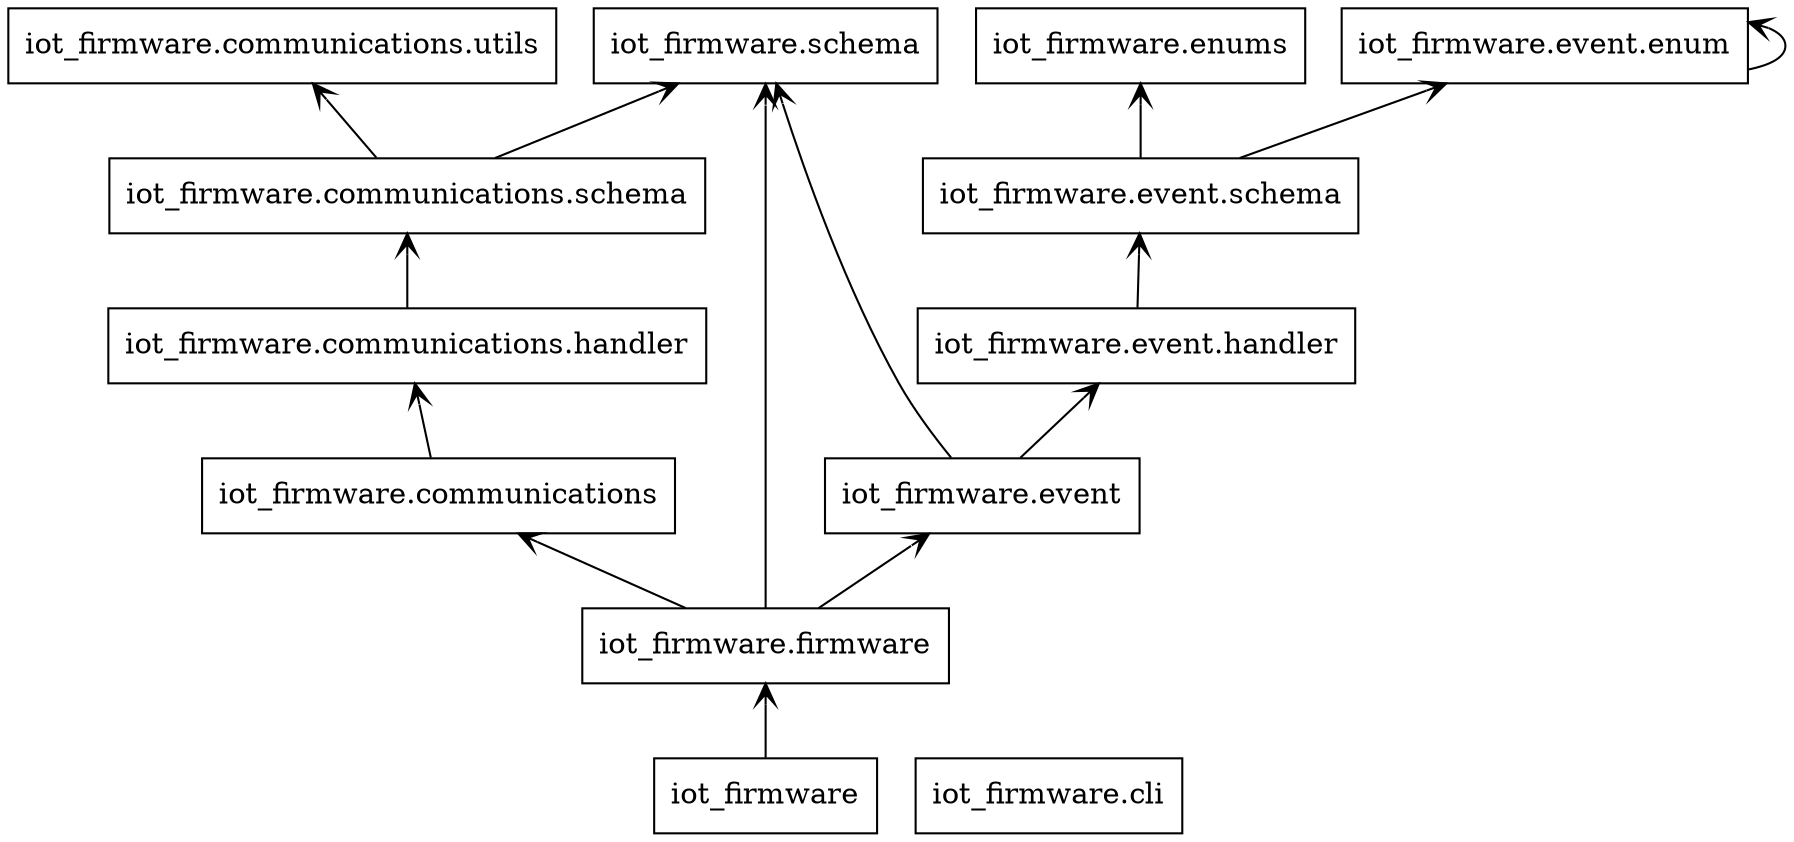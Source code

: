 digraph "packages" {
rankdir=BT
charset="utf-8"
"iot_firmware" [color="black", label="iot_firmware", shape="box", style="solid"];
"iot_firmware.cli" [color="black", label="iot_firmware.cli", shape="box", style="solid"];
"iot_firmware.communications" [color="black", label="iot_firmware.communications", shape="box", style="solid"];
"iot_firmware.communications.handler" [color="black", label="iot_firmware.communications.handler", shape="box", style="solid"];
"iot_firmware.communications.schema" [color="black", label="iot_firmware.communications.schema", shape="box", style="solid"];
"iot_firmware.communications.utils" [color="black", label="iot_firmware.communications.utils", shape="box", style="solid"];
"iot_firmware.enums" [color="black", label="iot_firmware.enums", shape="box", style="solid"];
"iot_firmware.event" [color="black", label="iot_firmware.event", shape="box", style="solid"];
"iot_firmware.event.enum" [color="black", label="iot_firmware.event.enum", shape="box", style="solid"];
"iot_firmware.event.handler" [color="black", label="iot_firmware.event.handler", shape="box", style="solid"];
"iot_firmware.event.schema" [color="black", label="iot_firmware.event.schema", shape="box", style="solid"];
"iot_firmware.firmware" [color="black", label="iot_firmware.firmware", shape="box", style="solid"];
"iot_firmware.schema" [color="black", label="iot_firmware.schema", shape="box", style="solid"];
"iot_firmware" -> "iot_firmware.firmware" [arrowhead="open", arrowtail="none"];
"iot_firmware.communications" -> "iot_firmware.communications.handler" [arrowhead="open", arrowtail="none"];
"iot_firmware.communications.handler" -> "iot_firmware.communications.schema" [arrowhead="open", arrowtail="none"];
"iot_firmware.communications.schema" -> "iot_firmware.communications.utils" [arrowhead="open", arrowtail="none"];
"iot_firmware.communications.schema" -> "iot_firmware.schema" [arrowhead="open", arrowtail="none"];
"iot_firmware.event" -> "iot_firmware.event.handler" [arrowhead="open", arrowtail="none"];
"iot_firmware.event" -> "iot_firmware.schema" [arrowhead="open", arrowtail="none"];
"iot_firmware.event.enum" -> "iot_firmware.event.enum" [arrowhead="open", arrowtail="none"];
"iot_firmware.event.handler" -> "iot_firmware.event.schema" [arrowhead="open", arrowtail="none"];
"iot_firmware.event.schema" -> "iot_firmware.enums" [arrowhead="open", arrowtail="none"];
"iot_firmware.event.schema" -> "iot_firmware.event.enum" [arrowhead="open", arrowtail="none"];
"iot_firmware.firmware" -> "iot_firmware.communications" [arrowhead="open", arrowtail="none"];
"iot_firmware.firmware" -> "iot_firmware.event" [arrowhead="open", arrowtail="none"];
"iot_firmware.firmware" -> "iot_firmware.schema" [arrowhead="open", arrowtail="none"];
}
